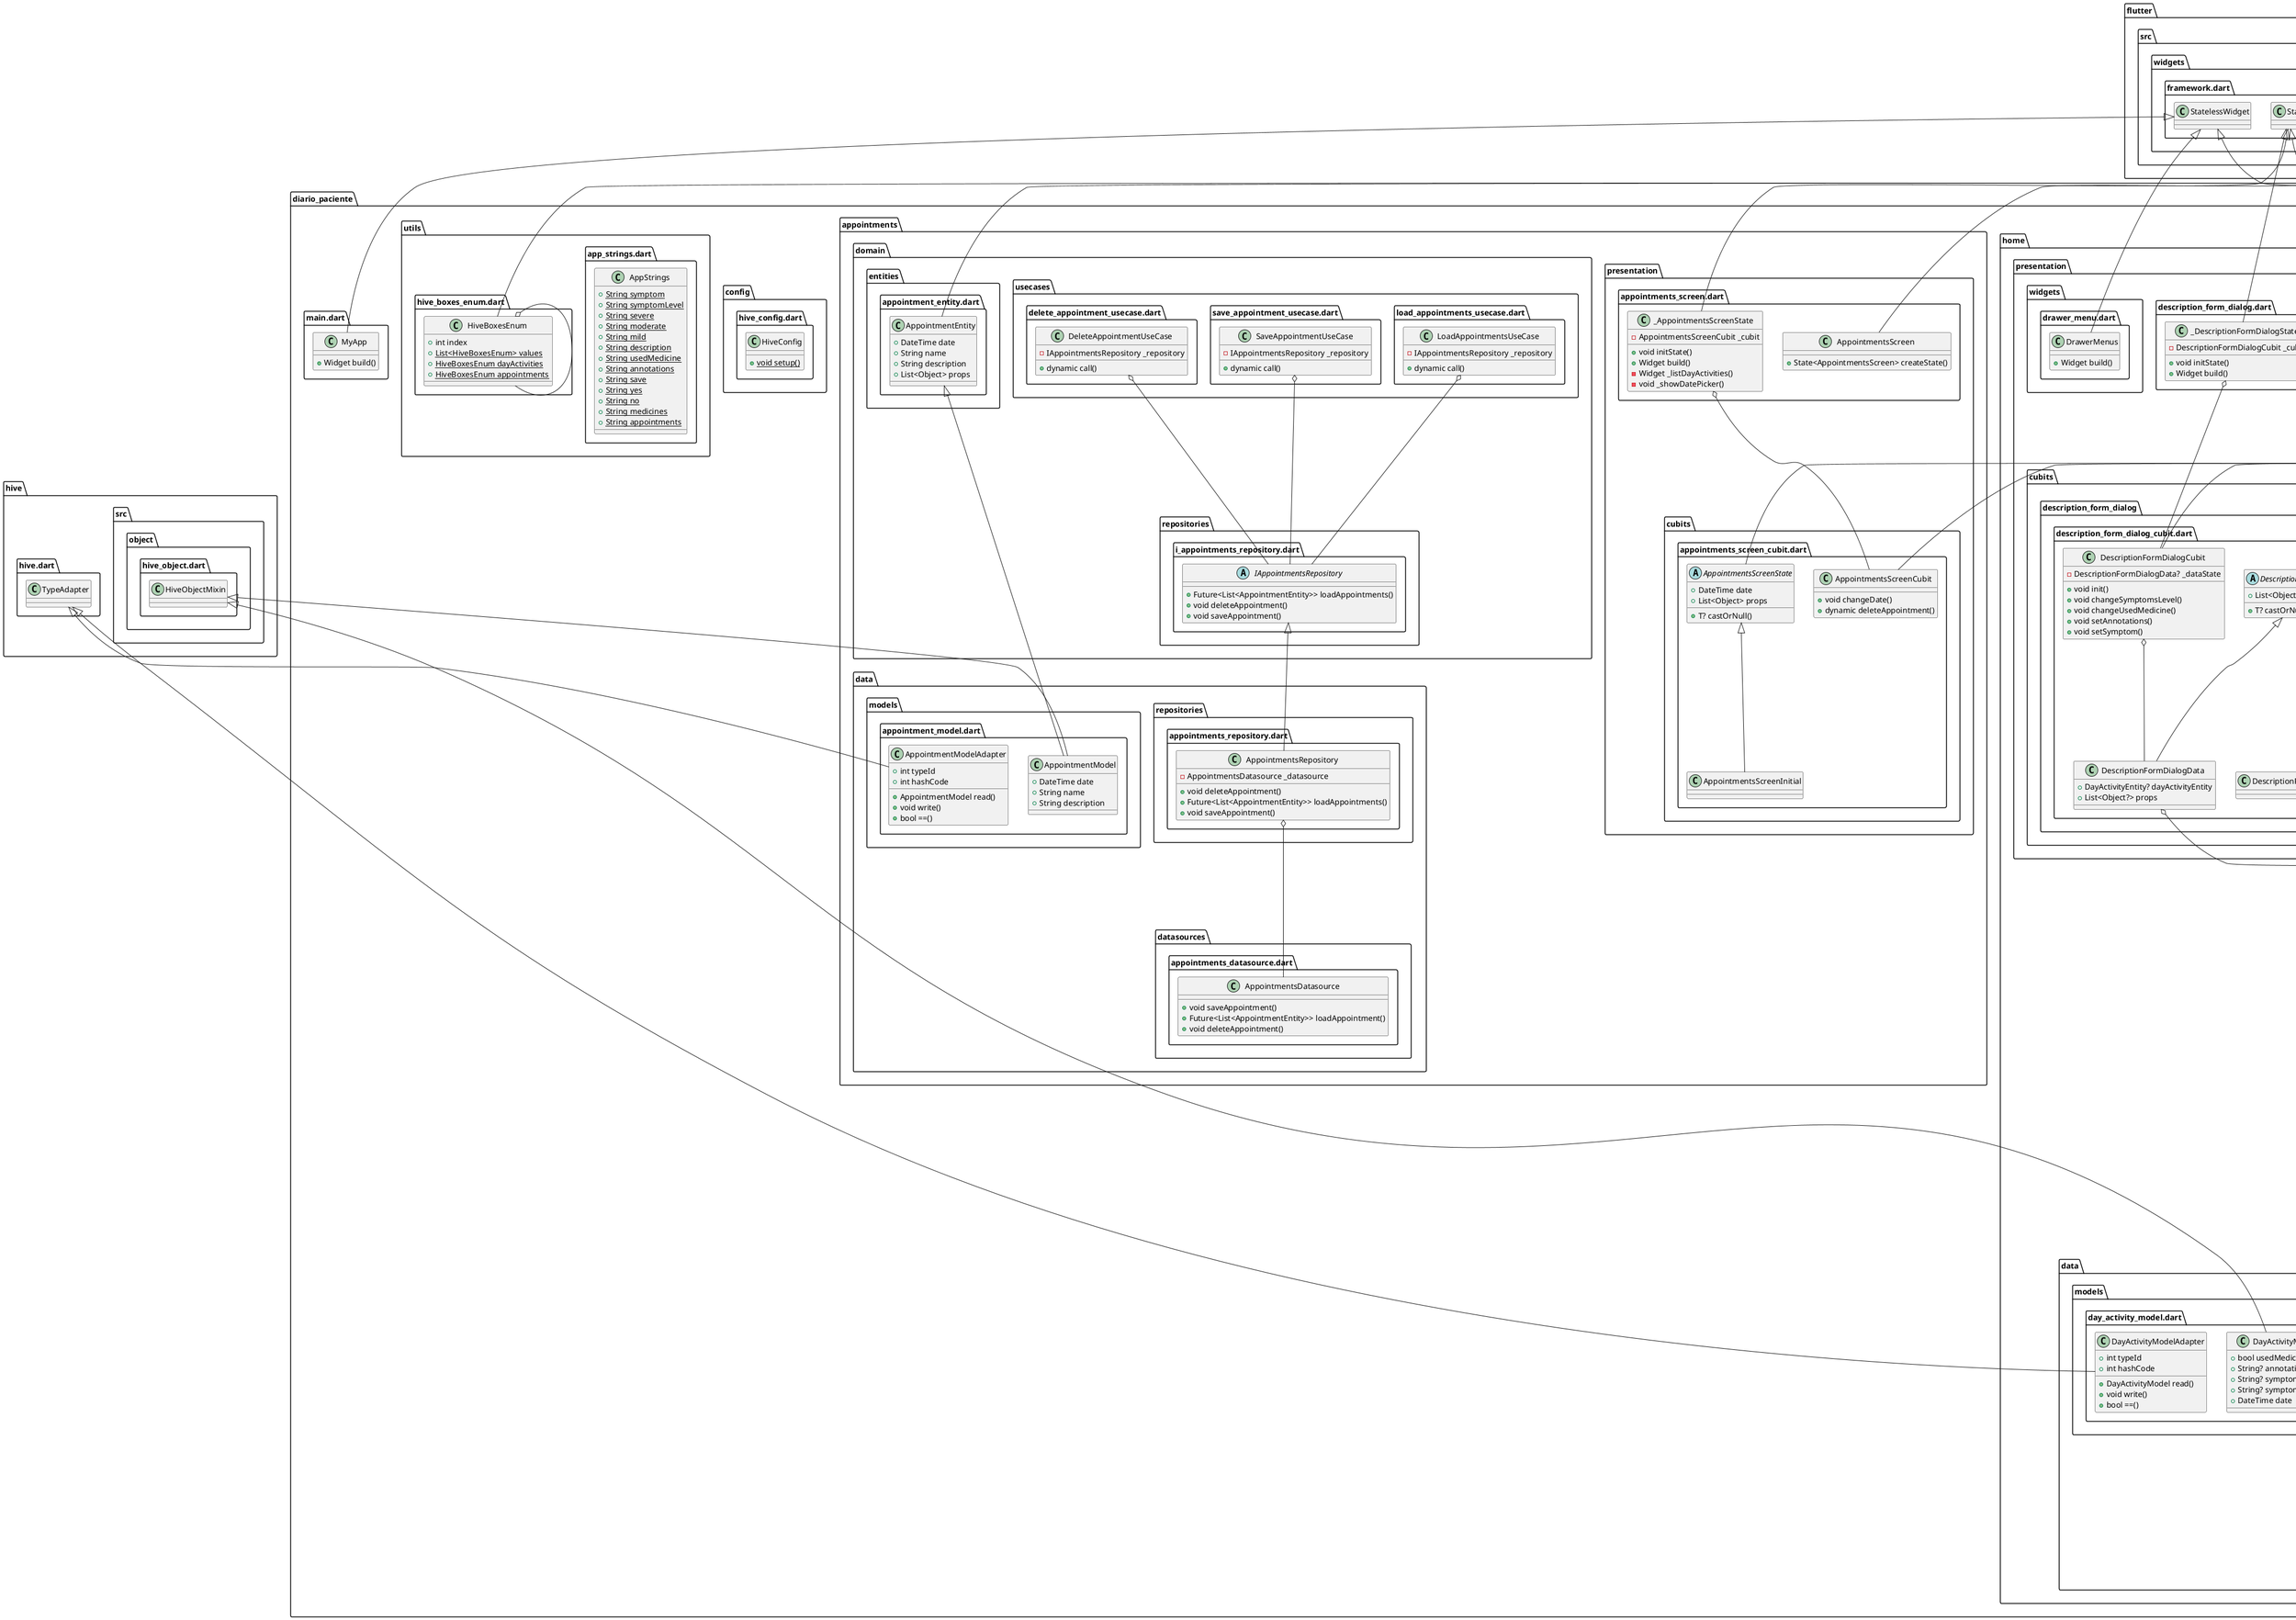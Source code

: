 @startuml
set namespaceSeparator ::

class "diario_paciente::ui::list_item.dart::ListItem" {
  +TimeOfDay time
  +String subtitle
  +void Function() onPressedDelete
  +Widget build()
}

"diario_paciente::ui::list_item.dart::ListItem" o-- "flutter::src::material::time.dart::TimeOfDay"
"diario_paciente::ui::list_item.dart::ListItem" o-- "dart::ui::void Function()"
"flutter::src::widgets::framework.dart::StatelessWidget" <|-- "diario_paciente::ui::list_item.dart::ListItem"

class "diario_paciente::home::utils::symptoms_level_enum.dart::SymptomsLevelEnum" {
  +int index
  {static} +List<SymptomsLevelEnum> values
  {static} +SymptomsLevelEnum mild
  {static} +SymptomsLevelEnum moderate
  {static} +SymptomsLevelEnum severe
}

"diario_paciente::home::utils::symptoms_level_enum.dart::SymptomsLevelEnum" o-- "diario_paciente::home::utils::symptoms_level_enum.dart::SymptomsLevelEnum"
"dart::core::Enum" <|-- "diario_paciente::home::utils::symptoms_level_enum.dart::SymptomsLevelEnum"

class "diario_paciente::home::data::datasources::day_activities_datasource.dart::DayActivitiesDatasource" {
  +void saveDayActivity()
  +Future<List<DayActivityEntity>> loadDayActivities()
  +void deleteDayActivity()
}

class "diario_paciente::home::data::repositories::day_activities_repository.dart::DayActivitiesRepository" {
  -DayActivitiesDatasource _datasource
  +Future<List<DayActivityEntity>> loadDayActivities()
  +void saveDayActivity()
  +void deleteDayActivity()
}

"diario_paciente::home::data::repositories::day_activities_repository.dart::DayActivitiesRepository" o-- "diario_paciente::home::data::datasources::day_activities_datasource.dart::DayActivitiesDatasource"
"diario_paciente::home::domain::repositories::i_day_activities_repository.dart::IDayActivitiesRepository" <|-- "diario_paciente::home::data::repositories::day_activities_repository.dart::DayActivitiesRepository"

class "diario_paciente::home::data::models::day_activity_model.dart::DayActivityModel" {
  +bool usedMedicine
  +String? annotations
  +String? symptom
  +String? symptomsLevel
  +DateTime date
}

"diario_paciente::home::domain::entities::day_activity_entity.dart::DayActivityEntity" <|-- "diario_paciente::home::data::models::day_activity_model.dart::DayActivityModel"
"hive::src::object::hive_object.dart::HiveObjectMixin" <|-- "diario_paciente::home::data::models::day_activity_model.dart::DayActivityModel"

class "diario_paciente::home::data::models::day_activity_model.dart::DayActivityModelAdapter" {
  +int typeId
  +int hashCode
  +DayActivityModel read()
  +void write()
  +bool ==()
}

"hive::hive.dart::TypeAdapter" <|-- "diario_paciente::home::data::models::day_activity_model.dart::DayActivityModelAdapter"

abstract class "diario_paciente::home::domain::repositories::i_day_activities_repository.dart::IDayActivitiesRepository" {
  +void saveDayActivity()
  +Future<List<DayActivityEntity>> loadDayActivities()
  +void deleteDayActivity()
}

class "diario_paciente::home::domain::usecases::delete_day_activity_usecase.dart::DeleteDayActivityUseCase" {
  -IDayActivitiesRepository _repository
  +void call()
}

"diario_paciente::home::domain::usecases::delete_day_activity_usecase.dart::DeleteDayActivityUseCase" o-- "diario_paciente::home::domain::repositories::i_day_activities_repository.dart::IDayActivitiesRepository"

class "diario_paciente::home::domain::usecases::save_day_activity_usecase.dart::SaveDayActivitiesUseCase" {
  -IDayActivitiesRepository _repository
  +dynamic call()
}

"diario_paciente::home::domain::usecases::save_day_activity_usecase.dart::SaveDayActivitiesUseCase" o-- "diario_paciente::home::domain::repositories::i_day_activities_repository.dart::IDayActivitiesRepository"

class "diario_paciente::home::domain::usecases::load_day_activities_usecase.dart::LoadDayActivitiesUseCase" {
  -IDayActivitiesRepository _repository
  +Future<List<DayActivityEntity>> call()
}

"diario_paciente::home::domain::usecases::load_day_activities_usecase.dart::LoadDayActivitiesUseCase" o-- "diario_paciente::home::domain::repositories::i_day_activities_repository.dart::IDayActivitiesRepository"

class "diario_paciente::home::domain::entities::day_activity_entity.dart::DayActivityEntity" {
  +bool usedMedicine
  +String? annotations
  +String? symptom
  +String? symptomsLevel
  +DateTime date
  +List<Object?> props
  +DayActivityEntity copyWith()
  +String toString()
  +bool isNotEmpty()
}

"equatable::src::equatable.dart::Equatable" <|-- "diario_paciente::home::domain::entities::day_activity_entity.dart::DayActivityEntity"

class "diario_paciente::home::presentation::cubits::list_day_activities::list_day_activities_cubit.dart::ListDayActivitiesCubit" {
  -LoadDayActivitiesUseCase _loadDayActivitiesUseCase
  -SaveDayActivitiesUseCase _saveDayActivitiesUseCase
  -DeleteDayActivityUseCase _deleteDayActivityUseCase
  +void init()
  +void changeDate()
  +void addDayActivity()
  +dynamic deleteDayActivity()
}

"diario_paciente::home::presentation::cubits::list_day_activities::list_day_activities_cubit.dart::ListDayActivitiesCubit" o-- "diario_paciente::home::domain::usecases::load_day_activities_usecase.dart::LoadDayActivitiesUseCase"
"diario_paciente::home::presentation::cubits::list_day_activities::list_day_activities_cubit.dart::ListDayActivitiesCubit" o-- "diario_paciente::home::domain::usecases::save_day_activity_usecase.dart::SaveDayActivitiesUseCase"
"diario_paciente::home::presentation::cubits::list_day_activities::list_day_activities_cubit.dart::ListDayActivitiesCubit" o-- "diario_paciente::home::domain::usecases::delete_day_activity_usecase.dart::DeleteDayActivityUseCase"
"bloc::src::cubit.dart::Cubit" <|-- "diario_paciente::home::presentation::cubits::list_day_activities::list_day_activities_cubit.dart::ListDayActivitiesCubit"

abstract class "diario_paciente::home::presentation::cubits::list_day_activities::list_day_activities_cubit.dart::ListDayActivitiesState" {
  +DateTime date
  +List<Object> props
  +T? castOrNull()
}

"equatable::src::equatable.dart::Equatable" <|-- "diario_paciente::home::presentation::cubits::list_day_activities::list_day_activities_cubit.dart::ListDayActivitiesState"

class "diario_paciente::home::presentation::cubits::list_day_activities::list_day_activities_cubit.dart::ListDayActivitiesInitial" {
}

"diario_paciente::home::presentation::cubits::list_day_activities::list_day_activities_cubit.dart::ListDayActivitiesState" <|-- "diario_paciente::home::presentation::cubits::list_day_activities::list_day_activities_cubit.dart::ListDayActivitiesInitial"

class "diario_paciente::home::presentation::cubits::list_day_activities::list_day_activities_cubit.dart::ListDayActivitiesLoading" {
}

"diario_paciente::home::presentation::cubits::list_day_activities::list_day_activities_cubit.dart::ListDayActivitiesState" <|-- "diario_paciente::home::presentation::cubits::list_day_activities::list_day_activities_cubit.dart::ListDayActivitiesLoading"

class "diario_paciente::home::presentation::cubits::list_day_activities::list_day_activities_cubit.dart::ListDayActivitiesLoaded" {
  +List<DayActivityEntity> listDayActivity
  +List<Object> props
}

"diario_paciente::home::presentation::cubits::list_day_activities::list_day_activities_cubit.dart::ListDayActivitiesState" <|-- "diario_paciente::home::presentation::cubits::list_day_activities::list_day_activities_cubit.dart::ListDayActivitiesLoaded"

class "diario_paciente::home::presentation::cubits::description_form_dialog::description_form_dialog_cubit.dart::DescriptionFormDialogCubit" {
  -DescriptionFormDialogData? _dataState
  +void init()
  +void changeSymptomsLevel()
  +void changeUsedMedicine()
  +void setAnnotations()
  +void setSymptom()
}

"diario_paciente::home::presentation::cubits::description_form_dialog::description_form_dialog_cubit.dart::DescriptionFormDialogCubit" o-- "diario_paciente::home::presentation::cubits::description_form_dialog::description_form_dialog_cubit.dart::DescriptionFormDialogData"
"bloc::src::cubit.dart::Cubit" <|-- "diario_paciente::home::presentation::cubits::description_form_dialog::description_form_dialog_cubit.dart::DescriptionFormDialogCubit"

abstract class "diario_paciente::home::presentation::cubits::description_form_dialog::description_form_dialog_cubit.dart::DescriptionFormDialogState" {
  +List<Object?> props
  +T? castOrNull()
}

"equatable::src::equatable.dart::Equatable" <|-- "diario_paciente::home::presentation::cubits::description_form_dialog::description_form_dialog_cubit.dart::DescriptionFormDialogState"

class "diario_paciente::home::presentation::cubits::description_form_dialog::description_form_dialog_cubit.dart::DescriptionFormDialogInitial" {
}

"diario_paciente::home::presentation::cubits::description_form_dialog::description_form_dialog_cubit.dart::DescriptionFormDialogState" <|-- "diario_paciente::home::presentation::cubits::description_form_dialog::description_form_dialog_cubit.dart::DescriptionFormDialogInitial"

class "diario_paciente::home::presentation::cubits::description_form_dialog::description_form_dialog_cubit.dart::DescriptionFormDialogData" {
  +DayActivityEntity? dayActivityEntity
  +List<Object?> props
}

"diario_paciente::home::presentation::cubits::description_form_dialog::description_form_dialog_cubit.dart::DescriptionFormDialogData" o-- "diario_paciente::home::domain::entities::day_activity_entity.dart::DayActivityEntity"
"diario_paciente::home::presentation::cubits::description_form_dialog::description_form_dialog_cubit.dart::DescriptionFormDialogState" <|-- "diario_paciente::home::presentation::cubits::description_form_dialog::description_form_dialog_cubit.dart::DescriptionFormDialogData"

class "diario_paciente::home::presentation::list_day_activities.dart::ListDayActivities" {
  +State<ListDayActivities> createState()
}

"flutter::src::widgets::framework.dart::StatefulWidget" <|-- "diario_paciente::home::presentation::list_day_activities.dart::ListDayActivities"

class "diario_paciente::home::presentation::list_day_activities.dart::_ListDayActivitiesState" {
  -ListDayActivitiesCubit _cubit
  +void initState()
  +Widget build()
  -Widget _listDayActivities()
  -void _showDatePicker()
}

"diario_paciente::home::presentation::list_day_activities.dart::_ListDayActivitiesState" o-- "diario_paciente::home::presentation::cubits::list_day_activities::list_day_activities_cubit.dart::ListDayActivitiesCubit"
"flutter::src::widgets::framework.dart::State" <|-- "diario_paciente::home::presentation::list_day_activities.dart::_ListDayActivitiesState"

class "diario_paciente::home::presentation::description_form_dialog.dart::DescriptionFormDialog" {
  +DateTime date
  +State<DescriptionFormDialog> createState()
}

"flutter::src::widgets::framework.dart::StatefulWidget" <|-- "diario_paciente::home::presentation::description_form_dialog.dart::DescriptionFormDialog"

class "diario_paciente::home::presentation::description_form_dialog.dart::_DescriptionFormDialogState" {
  -DescriptionFormDialogCubit _cubit
  +void initState()
  +Widget build()
}

"diario_paciente::home::presentation::description_form_dialog.dart::_DescriptionFormDialogState" o-- "diario_paciente::home::presentation::cubits::description_form_dialog::description_form_dialog_cubit.dart::DescriptionFormDialogCubit"
"flutter::src::widgets::framework.dart::State" <|-- "diario_paciente::home::presentation::description_form_dialog.dart::_DescriptionFormDialogState"

class "diario_paciente::home::presentation::widgets::drawer_menu.dart::DrawerMenus" {
  +Widget build()
}

"flutter::src::widgets::framework.dart::StatelessWidget" <|-- "diario_paciente::home::presentation::widgets::drawer_menu.dart::DrawerMenus"

class "diario_paciente::appointments::data::datasources::appointments_datasource.dart::AppointmentsDatasource" {
  +void saveAppointment()
  +Future<List<AppointmentEntity>> loadAppointment()
  +void deleteAppointment()
}

class "diario_paciente::appointments::data::repositories::appointments_repository.dart::AppointmentsRepository" {
  -AppointmentsDatasource _datasource
  +void deleteAppointment()
  +Future<List<AppointmentEntity>> loadAppointments()
  +void saveAppointment()
}

"diario_paciente::appointments::data::repositories::appointments_repository.dart::AppointmentsRepository" o-- "diario_paciente::appointments::data::datasources::appointments_datasource.dart::AppointmentsDatasource"
"diario_paciente::appointments::domain::repositories::i_appointments_repository.dart::IAppointmentsRepository" <|-- "diario_paciente::appointments::data::repositories::appointments_repository.dart::AppointmentsRepository"

class "diario_paciente::appointments::data::models::appointment_model.dart::AppointmentModel" {
  +DateTime date
  +String name
  +String description
}

"diario_paciente::appointments::domain::entities::appointment_entity.dart::AppointmentEntity" <|-- "diario_paciente::appointments::data::models::appointment_model.dart::AppointmentModel"
"hive::src::object::hive_object.dart::HiveObjectMixin" <|-- "diario_paciente::appointments::data::models::appointment_model.dart::AppointmentModel"

class "diario_paciente::appointments::data::models::appointment_model.dart::AppointmentModelAdapter" {
  +int typeId
  +int hashCode
  +AppointmentModel read()
  +void write()
  +bool ==()
}

"hive::hive.dart::TypeAdapter" <|-- "diario_paciente::appointments::data::models::appointment_model.dart::AppointmentModelAdapter"

abstract class "diario_paciente::appointments::domain::repositories::i_appointments_repository.dart::IAppointmentsRepository" {
  +Future<List<AppointmentEntity>> loadAppointments()
  +void deleteAppointment()
  +void saveAppointment()
}

class "diario_paciente::appointments::domain::usecases::load_appointments_usecase.dart::LoadAppointmentsUseCase" {
  -IAppointmentsRepository _repository
  +dynamic call()
}

"diario_paciente::appointments::domain::usecases::load_appointments_usecase.dart::LoadAppointmentsUseCase" o-- "diario_paciente::appointments::domain::repositories::i_appointments_repository.dart::IAppointmentsRepository"

class "diario_paciente::appointments::domain::usecases::save_appointment_usecase.dart::SaveAppointmentUseCase" {
  -IAppointmentsRepository _repository
  +dynamic call()
}

"diario_paciente::appointments::domain::usecases::save_appointment_usecase.dart::SaveAppointmentUseCase" o-- "diario_paciente::appointments::domain::repositories::i_appointments_repository.dart::IAppointmentsRepository"

class "diario_paciente::appointments::domain::usecases::delete_appointment_usecase.dart::DeleteAppointmentUseCase" {
  -IAppointmentsRepository _repository
  +dynamic call()
}

"diario_paciente::appointments::domain::usecases::delete_appointment_usecase.dart::DeleteAppointmentUseCase" o-- "diario_paciente::appointments::domain::repositories::i_appointments_repository.dart::IAppointmentsRepository"

class "diario_paciente::appointments::domain::entities::appointment_entity.dart::AppointmentEntity" {
  +DateTime date
  +String name
  +String description
  +List<Object> props
}

"equatable::src::equatable.dart::Equatable" <|-- "diario_paciente::appointments::domain::entities::appointment_entity.dart::AppointmentEntity"

class "diario_paciente::appointments::presentation::cubits::appointments_screen_cubit.dart::AppointmentsScreenCubit" {
  +void changeDate()
  +dynamic deleteAppointment()
}

"bloc::src::cubit.dart::Cubit" <|-- "diario_paciente::appointments::presentation::cubits::appointments_screen_cubit.dart::AppointmentsScreenCubit"

abstract class "diario_paciente::appointments::presentation::cubits::appointments_screen_cubit.dart::AppointmentsScreenState" {
  +DateTime date
  +List<Object> props
  +T? castOrNull()
}

"equatable::src::equatable.dart::Equatable" <|-- "diario_paciente::appointments::presentation::cubits::appointments_screen_cubit.dart::AppointmentsScreenState"

class "diario_paciente::appointments::presentation::cubits::appointments_screen_cubit.dart::AppointmentsScreenInitial" {
}

"diario_paciente::appointments::presentation::cubits::appointments_screen_cubit.dart::AppointmentsScreenState" <|-- "diario_paciente::appointments::presentation::cubits::appointments_screen_cubit.dart::AppointmentsScreenInitial"

class "diario_paciente::appointments::presentation::appointments_screen.dart::AppointmentsScreen" {
  +State<AppointmentsScreen> createState()
}

"flutter::src::widgets::framework.dart::StatefulWidget" <|-- "diario_paciente::appointments::presentation::appointments_screen.dart::AppointmentsScreen"

class "diario_paciente::appointments::presentation::appointments_screen.dart::_AppointmentsScreenState" {
  -AppointmentsScreenCubit _cubit
  +void initState()
  +Widget build()
  -Widget _listDayActivities()
  -void _showDatePicker()
}

"diario_paciente::appointments::presentation::appointments_screen.dart::_AppointmentsScreenState" o-- "diario_paciente::appointments::presentation::cubits::appointments_screen_cubit.dart::AppointmentsScreenCubit"
"flutter::src::widgets::framework.dart::State" <|-- "diario_paciente::appointments::presentation::appointments_screen.dart::_AppointmentsScreenState"

class "diario_paciente::config::hive_config.dart::HiveConfig" {
  {static} +void setup()
}

class "diario_paciente::utils::app_strings.dart::AppStrings" {
  {static} +String symptom
  {static} +String symptomLevel
  {static} +String severe
  {static} +String moderate
  {static} +String mild
  {static} +String description
  {static} +String usedMedicine
  {static} +String annotations
  {static} +String save
  {static} +String yes
  {static} +String no
  {static} +String medicines
  {static} +String appointments
}

class "diario_paciente::utils::hive_boxes_enum.dart::HiveBoxesEnum" {
  +int index
  {static} +List<HiveBoxesEnum> values
  {static} +HiveBoxesEnum dayActivities
  {static} +HiveBoxesEnum appointments
}

"diario_paciente::utils::hive_boxes_enum.dart::HiveBoxesEnum" o-- "diario_paciente::utils::hive_boxes_enum.dart::HiveBoxesEnum"
"dart::core::Enum" <|-- "diario_paciente::utils::hive_boxes_enum.dart::HiveBoxesEnum"

class "diario_paciente::main.dart::MyApp" {
  +Widget build()
}

"flutter::src::widgets::framework.dart::StatelessWidget" <|-- "diario_paciente::main.dart::MyApp"


@enduml